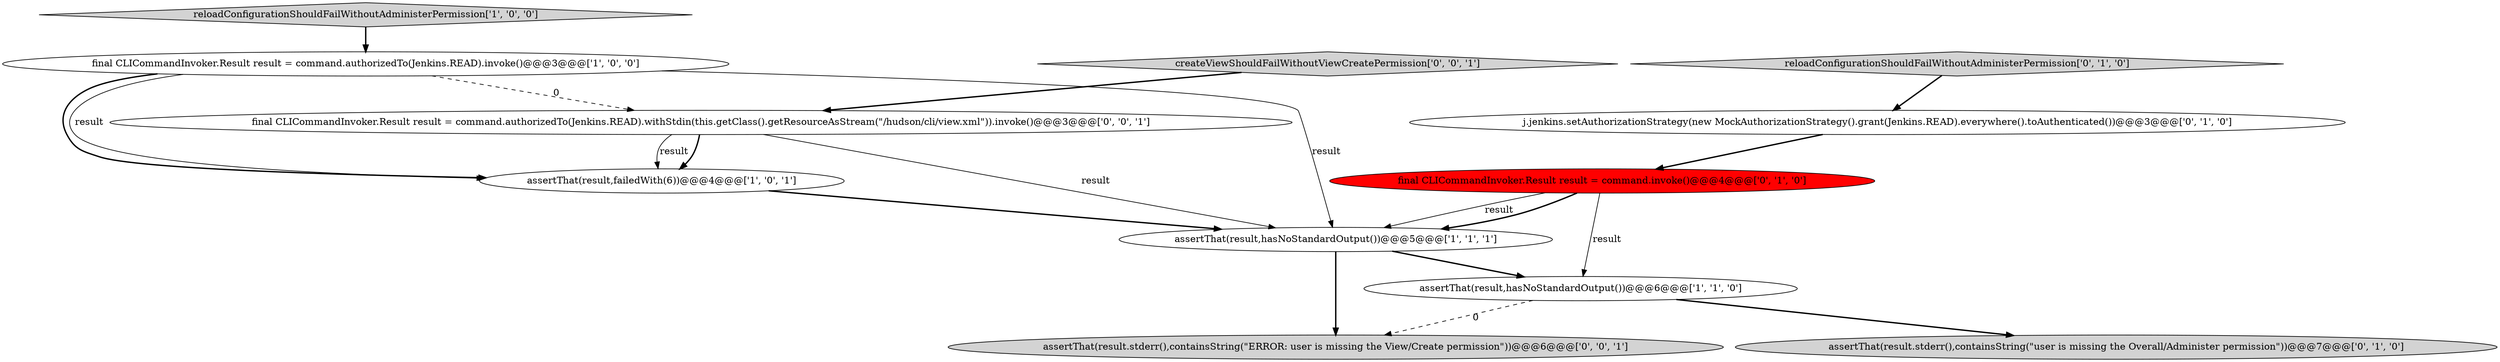 digraph {
1 [style = filled, label = "reloadConfigurationShouldFailWithoutAdministerPermission['1', '0', '0']", fillcolor = lightgray, shape = diamond image = "AAA0AAABBB1BBB"];
8 [style = filled, label = "reloadConfigurationShouldFailWithoutAdministerPermission['0', '1', '0']", fillcolor = lightgray, shape = diamond image = "AAA0AAABBB2BBB"];
11 [style = filled, label = "createViewShouldFailWithoutViewCreatePermission['0', '0', '1']", fillcolor = lightgray, shape = diamond image = "AAA0AAABBB3BBB"];
5 [style = filled, label = "j.jenkins.setAuthorizationStrategy(new MockAuthorizationStrategy().grant(Jenkins.READ).everywhere().toAuthenticated())@@@3@@@['0', '1', '0']", fillcolor = white, shape = ellipse image = "AAA0AAABBB2BBB"];
9 [style = filled, label = "assertThat(result.stderr(),containsString(\"ERROR: user is missing the View/Create permission\"))@@@6@@@['0', '0', '1']", fillcolor = lightgray, shape = ellipse image = "AAA0AAABBB3BBB"];
0 [style = filled, label = "assertThat(result,hasNoStandardOutput())@@@6@@@['1', '1', '0']", fillcolor = white, shape = ellipse image = "AAA0AAABBB1BBB"];
4 [style = filled, label = "assertThat(result,hasNoStandardOutput())@@@5@@@['1', '1', '1']", fillcolor = white, shape = ellipse image = "AAA0AAABBB1BBB"];
3 [style = filled, label = "assertThat(result,failedWith(6))@@@4@@@['1', '0', '1']", fillcolor = white, shape = ellipse image = "AAA0AAABBB1BBB"];
7 [style = filled, label = "assertThat(result.stderr(),containsString(\"user is missing the Overall/Administer permission\"))@@@7@@@['0', '1', '0']", fillcolor = lightgray, shape = ellipse image = "AAA0AAABBB2BBB"];
10 [style = filled, label = "final CLICommandInvoker.Result result = command.authorizedTo(Jenkins.READ).withStdin(this.getClass().getResourceAsStream(\"/hudson/cli/view.xml\")).invoke()@@@3@@@['0', '0', '1']", fillcolor = white, shape = ellipse image = "AAA0AAABBB3BBB"];
2 [style = filled, label = "final CLICommandInvoker.Result result = command.authorizedTo(Jenkins.READ).invoke()@@@3@@@['1', '0', '0']", fillcolor = white, shape = ellipse image = "AAA0AAABBB1BBB"];
6 [style = filled, label = "final CLICommandInvoker.Result result = command.invoke()@@@4@@@['0', '1', '0']", fillcolor = red, shape = ellipse image = "AAA1AAABBB2BBB"];
6->0 [style = solid, label="result"];
6->4 [style = solid, label="result"];
4->9 [style = bold, label=""];
6->4 [style = bold, label=""];
10->3 [style = bold, label=""];
1->2 [style = bold, label=""];
0->9 [style = dashed, label="0"];
5->6 [style = bold, label=""];
10->3 [style = solid, label="result"];
2->4 [style = solid, label="result"];
10->4 [style = solid, label="result"];
8->5 [style = bold, label=""];
2->3 [style = solid, label="result"];
3->4 [style = bold, label=""];
11->10 [style = bold, label=""];
2->3 [style = bold, label=""];
4->0 [style = bold, label=""];
2->10 [style = dashed, label="0"];
0->7 [style = bold, label=""];
}
